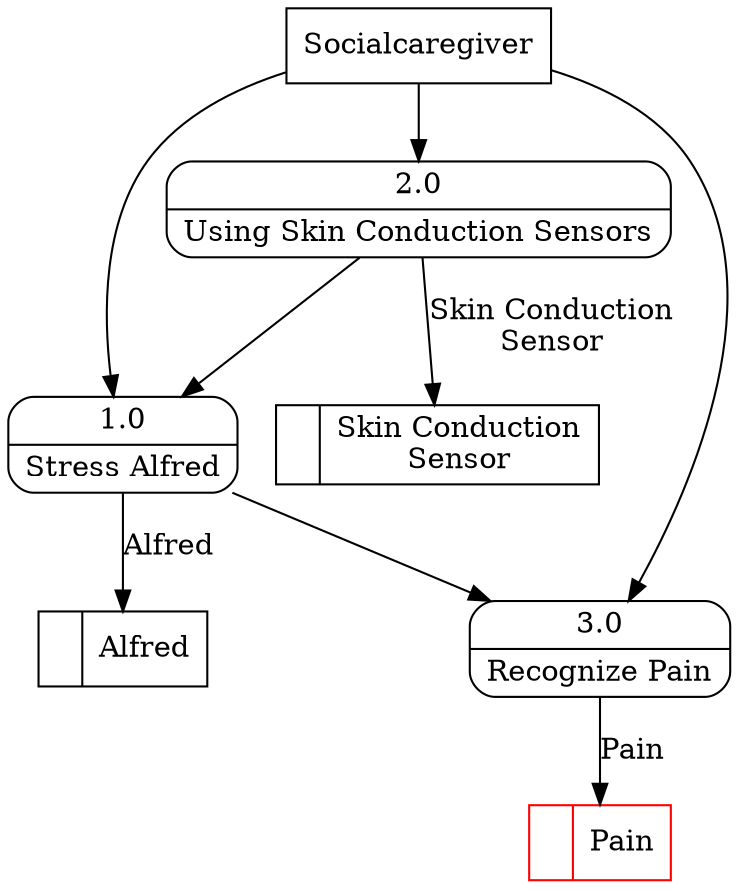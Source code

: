digraph dfd2{ 
node[shape=record]
200 [label="<f0>  |<f1> Alfred " ];
201 [label="<f0>  |<f1> Pain " color=red];
202 [label="<f0>  |<f1> Skin Conduction\nSensor " ];
203 [label="Socialcaregiver" shape=box];
204 [label="{<f0> 1.0|<f1> Stress Alfred }" shape=Mrecord];
205 [label="{<f0> 2.0|<f1> Using Skin Conduction Sensors }" shape=Mrecord];
206 [label="{<f0> 3.0|<f1> Recognize Pain }" shape=Mrecord];
203 -> 204
203 -> 205
203 -> 206
204 -> 206
204 -> 200 [label="Alfred"]
205 -> 204
205 -> 202 [label="Skin Conduction\nSensor"]
206 -> 201 [label="Pain"]
}